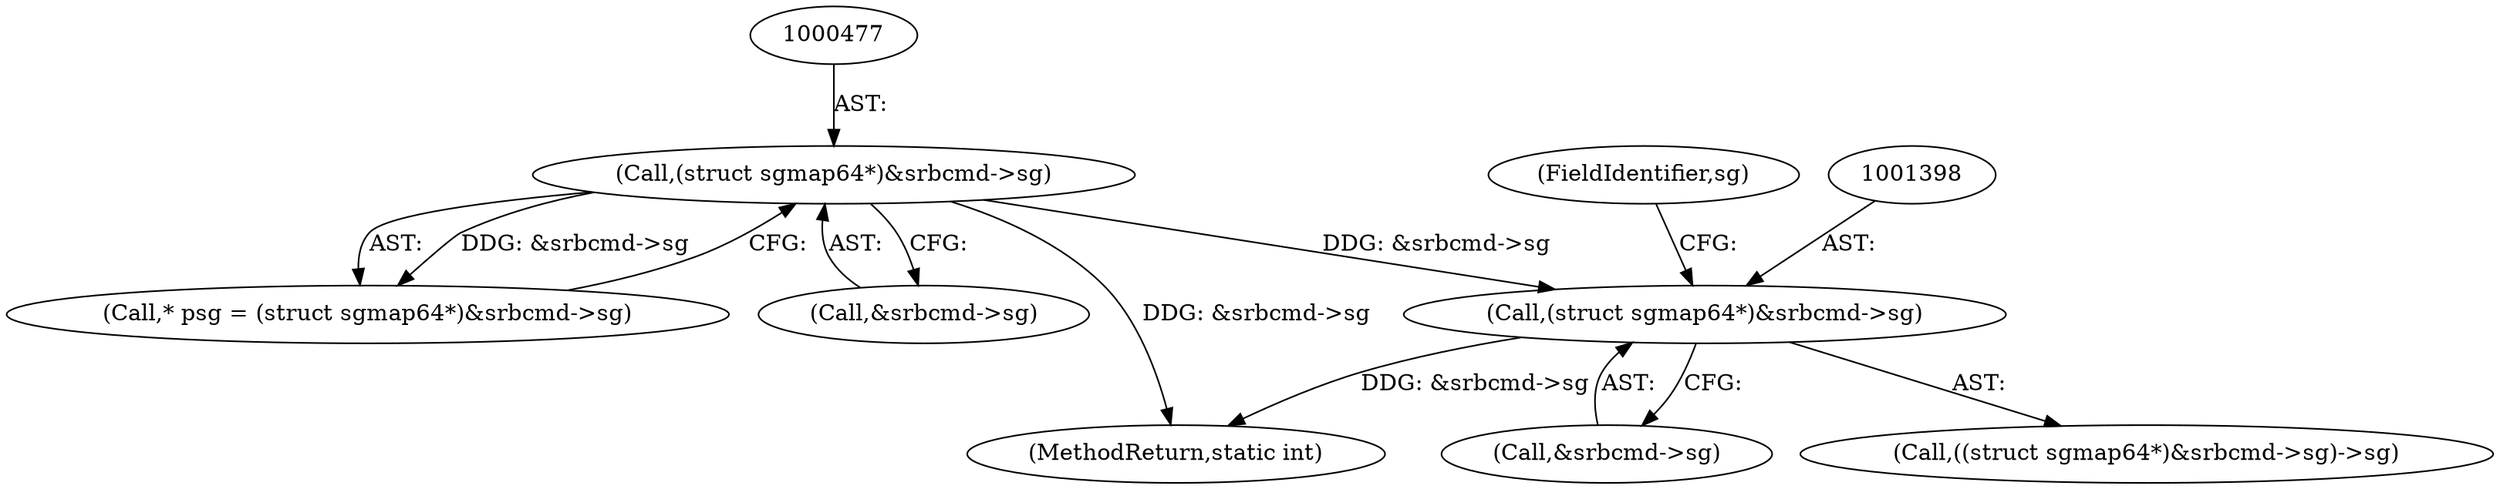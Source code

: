 digraph "0_linux_b4789b8e6be3151a955ade74872822f30e8cd914@pointer" {
"1001397" [label="(Call,(struct sgmap64*)&srbcmd->sg)"];
"1000476" [label="(Call,(struct sgmap64*)&srbcmd->sg)"];
"1000478" [label="(Call,&srbcmd->sg)"];
"1000476" [label="(Call,(struct sgmap64*)&srbcmd->sg)"];
"1001477" [label="(MethodReturn,static int)"];
"1001396" [label="(Call,((struct sgmap64*)&srbcmd->sg)->sg)"];
"1001397" [label="(Call,(struct sgmap64*)&srbcmd->sg)"];
"1001403" [label="(FieldIdentifier,sg)"];
"1000474" [label="(Call,* psg = (struct sgmap64*)&srbcmd->sg)"];
"1001399" [label="(Call,&srbcmd->sg)"];
"1001397" -> "1001396"  [label="AST: "];
"1001397" -> "1001399"  [label="CFG: "];
"1001398" -> "1001397"  [label="AST: "];
"1001399" -> "1001397"  [label="AST: "];
"1001403" -> "1001397"  [label="CFG: "];
"1001397" -> "1001477"  [label="DDG: &srbcmd->sg"];
"1000476" -> "1001397"  [label="DDG: &srbcmd->sg"];
"1000476" -> "1000474"  [label="AST: "];
"1000476" -> "1000478"  [label="CFG: "];
"1000477" -> "1000476"  [label="AST: "];
"1000478" -> "1000476"  [label="AST: "];
"1000474" -> "1000476"  [label="CFG: "];
"1000476" -> "1001477"  [label="DDG: &srbcmd->sg"];
"1000476" -> "1000474"  [label="DDG: &srbcmd->sg"];
}
